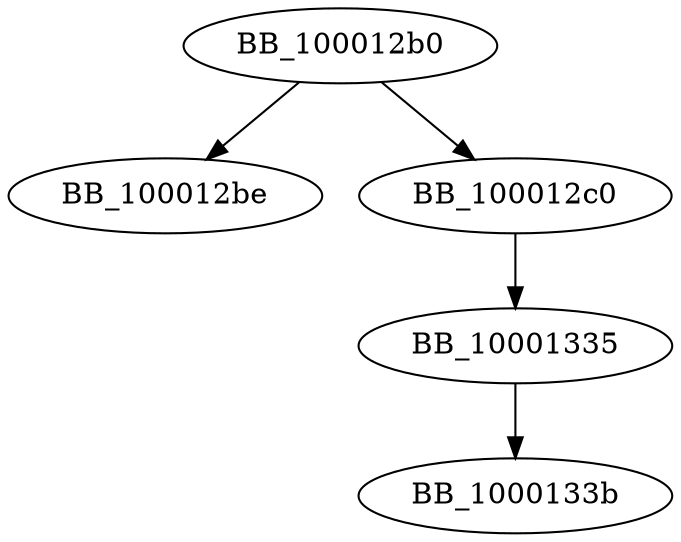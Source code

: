 DiGraph sub_100012B0{
BB_100012b0->BB_100012be
BB_100012b0->BB_100012c0
BB_100012c0->BB_10001335
BB_10001335->BB_1000133b
}
